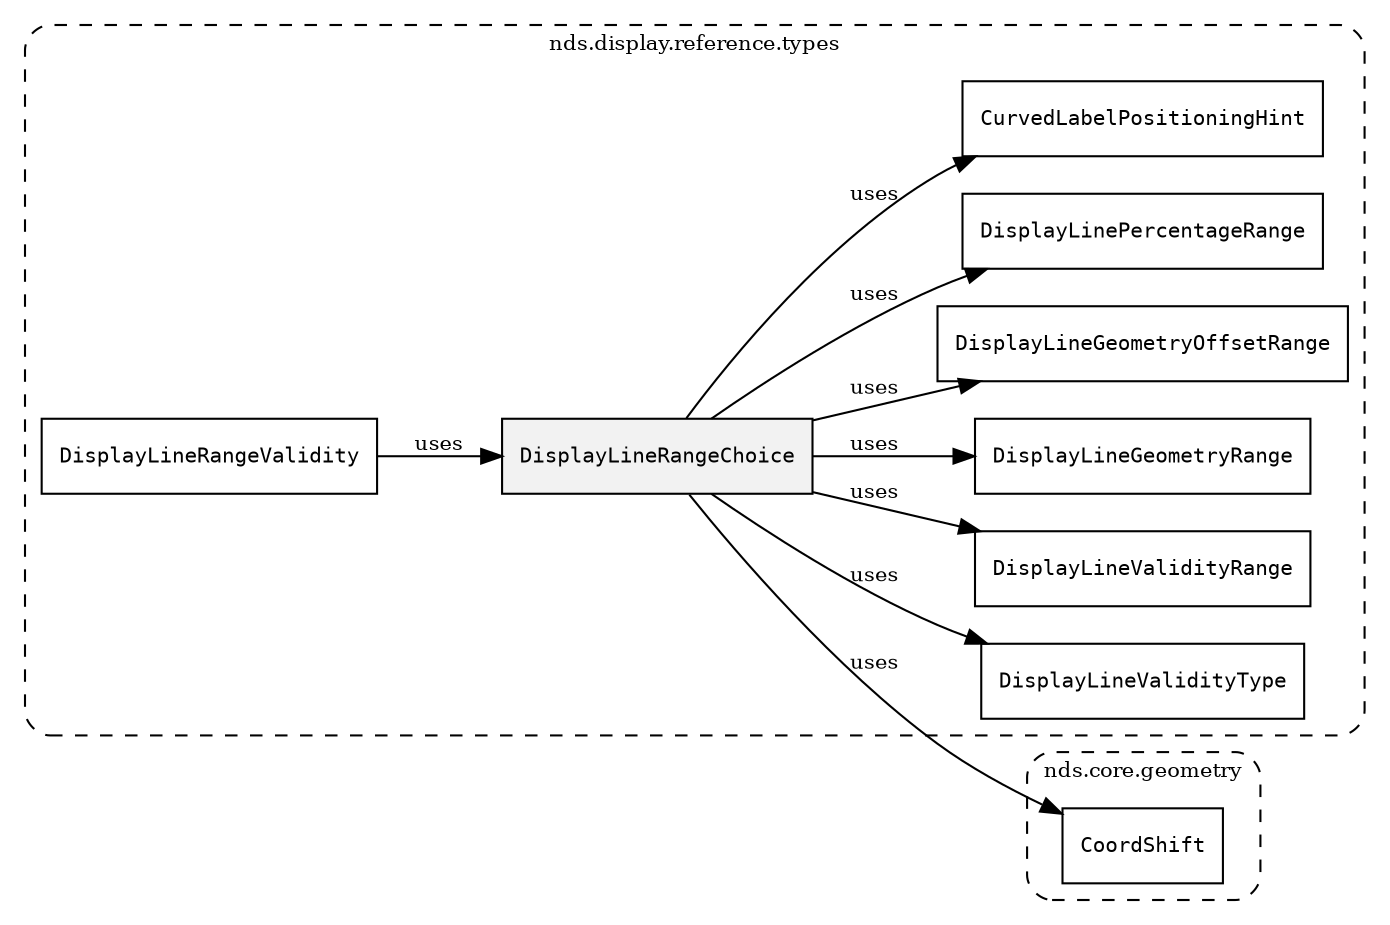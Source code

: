 /**
 * This dot file creates symbol collaboration diagram for DisplayLineRangeChoice.
 */
digraph ZSERIO
{
    node [shape=box, fontsize=10];
    rankdir="LR";
    fontsize=10;
    tooltip="DisplayLineRangeChoice collaboration diagram";

    subgraph "cluster_nds.display.reference.types"
    {
        style="dashed, rounded";
        label="nds.display.reference.types";
        tooltip="Package nds.display.reference.types";
        href="../../../content/packages/nds.display.reference.types.html#Package-nds-display-reference-types";
        target="_parent";

        "DisplayLineRangeChoice" [style="filled", fillcolor="#0000000D", target="_parent", label=<<font face="monospace"><table align="center" border="0" cellspacing="0" cellpadding="0"><tr><td href="../../../content/packages/nds.display.reference.types.html#Choice-DisplayLineRangeChoice" title="Choice defined in nds.display.reference.types">DisplayLineRangeChoice</td></tr></table></font>>];
        "DisplayLineValidityType" [target="_parent", label=<<font face="monospace"><table align="center" border="0" cellspacing="0" cellpadding="0"><tr><td href="../../../content/packages/nds.display.reference.types.html#Enum-DisplayLineValidityType" title="Enum defined in nds.display.reference.types">DisplayLineValidityType</td></tr></table></font>>];
        "DisplayLineValidityRange" [target="_parent", label=<<font face="monospace"><table align="center" border="0" cellspacing="0" cellpadding="0"><tr><td href="../../../content/packages/nds.display.reference.types.html#Structure-DisplayLineValidityRange" title="Structure defined in nds.display.reference.types">DisplayLineValidityRange</td></tr></table></font>>];
        "DisplayLineGeometryRange" [target="_parent", label=<<font face="monospace"><table align="center" border="0" cellspacing="0" cellpadding="0"><tr><td href="../../../content/packages/nds.display.reference.types.html#Subtype-DisplayLineGeometryRange" title="Subtype defined in nds.display.reference.types">DisplayLineGeometryRange</td></tr></table></font>>];
        "DisplayLineGeometryOffsetRange" [target="_parent", label=<<font face="monospace"><table align="center" border="0" cellspacing="0" cellpadding="0"><tr><td href="../../../content/packages/nds.display.reference.types.html#Subtype-DisplayLineGeometryOffsetRange" title="Subtype defined in nds.display.reference.types">DisplayLineGeometryOffsetRange</td></tr></table></font>>];
        "DisplayLinePercentageRange" [target="_parent", label=<<font face="monospace"><table align="center" border="0" cellspacing="0" cellpadding="0"><tr><td href="../../../content/packages/nds.display.reference.types.html#Subtype-DisplayLinePercentageRange" title="Subtype defined in nds.display.reference.types">DisplayLinePercentageRange</td></tr></table></font>>];
        "CurvedLabelPositioningHint" [target="_parent", label=<<font face="monospace"><table align="center" border="0" cellspacing="0" cellpadding="0"><tr><td href="../../../content/packages/nds.display.reference.types.html#Structure-CurvedLabelPositioningHint" title="Structure defined in nds.display.reference.types">CurvedLabelPositioningHint</td></tr></table></font>>];
        "DisplayLineRangeValidity" [target="_parent", label=<<font face="monospace"><table align="center" border="0" cellspacing="0" cellpadding="0"><tr><td href="../../../content/packages/nds.display.reference.types.html#Structure-DisplayLineRangeValidity" title="Structure defined in nds.display.reference.types">DisplayLineRangeValidity</td></tr></table></font>>];
    }

    subgraph "cluster_nds.core.geometry"
    {
        style="dashed, rounded";
        label="nds.core.geometry";
        tooltip="Package nds.core.geometry";
        href="../../../content/packages/nds.core.geometry.html#Package-nds-core-geometry";
        target="_parent";

        "CoordShift" [target="_parent", label=<<font face="monospace"><table align="center" border="0" cellspacing="0" cellpadding="0"><tr><td href="../../../content/packages/nds.core.geometry.html#Subtype-CoordShift" title="Subtype defined in nds.core.geometry">CoordShift</td></tr></table></font>>];
    }

    "DisplayLineRangeChoice" -> "DisplayLineValidityType" [label="uses", fontsize=10];
    "DisplayLineRangeChoice" -> "CoordShift" [label="uses", fontsize=10];
    "DisplayLineRangeChoice" -> "DisplayLineValidityRange" [label="uses", fontsize=10];
    "DisplayLineRangeChoice" -> "DisplayLineGeometryRange" [label="uses", fontsize=10];
    "DisplayLineRangeChoice" -> "DisplayLineGeometryOffsetRange" [label="uses", fontsize=10];
    "DisplayLineRangeChoice" -> "DisplayLinePercentageRange" [label="uses", fontsize=10];
    "DisplayLineRangeChoice" -> "CurvedLabelPositioningHint" [label="uses", fontsize=10];
    "DisplayLineRangeValidity" -> "DisplayLineRangeChoice" [label="uses", fontsize=10];
}
